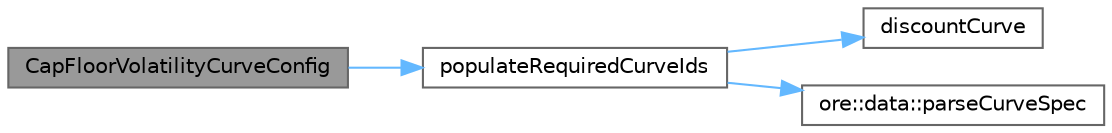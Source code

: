 digraph "CapFloorVolatilityCurveConfig"
{
 // INTERACTIVE_SVG=YES
 // LATEX_PDF_SIZE
  bgcolor="transparent";
  edge [fontname=Helvetica,fontsize=10,labelfontname=Helvetica,labelfontsize=10];
  node [fontname=Helvetica,fontsize=10,shape=box,height=0.2,width=0.4];
  rankdir="LR";
  Node1 [label="CapFloorVolatilityCurveConfig",height=0.2,width=0.4,color="gray40", fillcolor="grey60", style="filled", fontcolor="black",tooltip="Detailled constructor for proxy config."];
  Node1 -> Node2 [color="steelblue1",style="solid"];
  Node2 [label="populateRequiredCurveIds",height=0.2,width=0.4,color="grey40", fillcolor="white", style="filled",URL="$classore_1_1data_1_1_cap_floor_volatility_curve_config.html#a09cdbe524aa89af7bba59a844397ebb9",tooltip="Populate required curve ids."];
  Node2 -> Node3 [color="steelblue1",style="solid"];
  Node3 [label="discountCurve",height=0.2,width=0.4,color="grey40", fillcolor="white", style="filled",URL="$classore_1_1data_1_1_cap_floor_volatility_curve_config.html#a80db903e309cdeacd8484ccc4f0900eb",tooltip=" "];
  Node2 -> Node4 [color="steelblue1",style="solid"];
  Node4 [label="ore::data::parseCurveSpec",height=0.2,width=0.4,color="grey40", fillcolor="white", style="filled",URL="$group__curves.html#ga7c53f293f4ad98e691c6a93b6be26e9a",tooltip="function to convert a string into a curve spec"];
}
